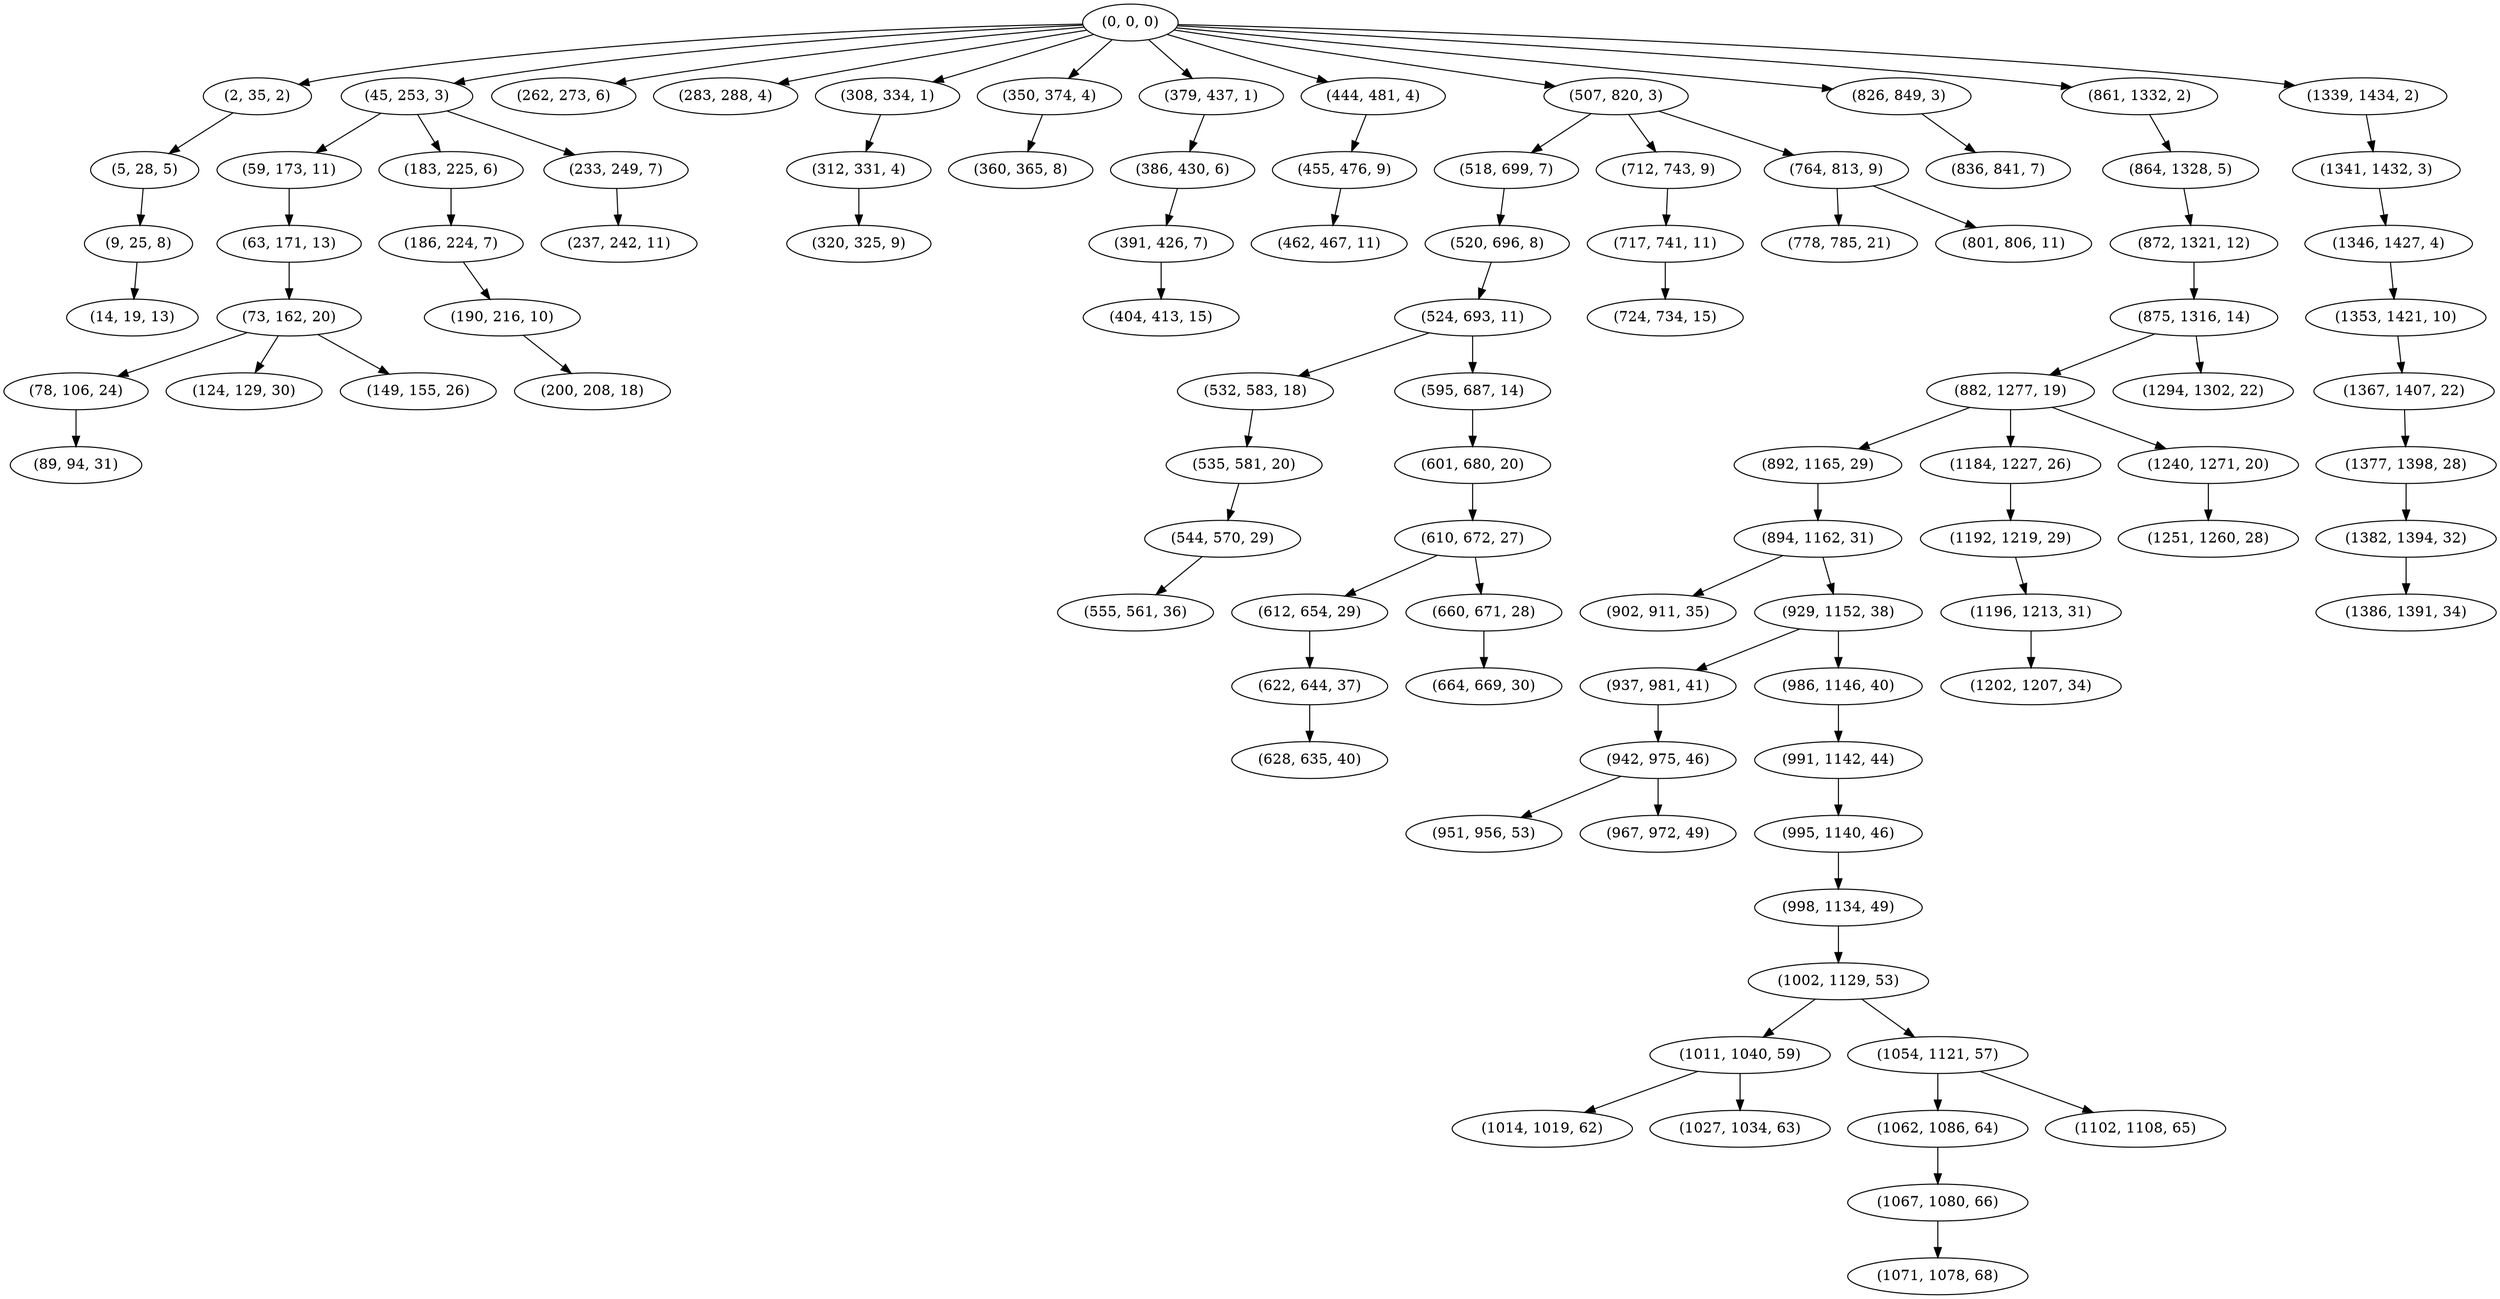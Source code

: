 digraph tree {
    "(0, 0, 0)";
    "(2, 35, 2)";
    "(5, 28, 5)";
    "(9, 25, 8)";
    "(14, 19, 13)";
    "(45, 253, 3)";
    "(59, 173, 11)";
    "(63, 171, 13)";
    "(73, 162, 20)";
    "(78, 106, 24)";
    "(89, 94, 31)";
    "(124, 129, 30)";
    "(149, 155, 26)";
    "(183, 225, 6)";
    "(186, 224, 7)";
    "(190, 216, 10)";
    "(200, 208, 18)";
    "(233, 249, 7)";
    "(237, 242, 11)";
    "(262, 273, 6)";
    "(283, 288, 4)";
    "(308, 334, 1)";
    "(312, 331, 4)";
    "(320, 325, 9)";
    "(350, 374, 4)";
    "(360, 365, 8)";
    "(379, 437, 1)";
    "(386, 430, 6)";
    "(391, 426, 7)";
    "(404, 413, 15)";
    "(444, 481, 4)";
    "(455, 476, 9)";
    "(462, 467, 11)";
    "(507, 820, 3)";
    "(518, 699, 7)";
    "(520, 696, 8)";
    "(524, 693, 11)";
    "(532, 583, 18)";
    "(535, 581, 20)";
    "(544, 570, 29)";
    "(555, 561, 36)";
    "(595, 687, 14)";
    "(601, 680, 20)";
    "(610, 672, 27)";
    "(612, 654, 29)";
    "(622, 644, 37)";
    "(628, 635, 40)";
    "(660, 671, 28)";
    "(664, 669, 30)";
    "(712, 743, 9)";
    "(717, 741, 11)";
    "(724, 734, 15)";
    "(764, 813, 9)";
    "(778, 785, 21)";
    "(801, 806, 11)";
    "(826, 849, 3)";
    "(836, 841, 7)";
    "(861, 1332, 2)";
    "(864, 1328, 5)";
    "(872, 1321, 12)";
    "(875, 1316, 14)";
    "(882, 1277, 19)";
    "(892, 1165, 29)";
    "(894, 1162, 31)";
    "(902, 911, 35)";
    "(929, 1152, 38)";
    "(937, 981, 41)";
    "(942, 975, 46)";
    "(951, 956, 53)";
    "(967, 972, 49)";
    "(986, 1146, 40)";
    "(991, 1142, 44)";
    "(995, 1140, 46)";
    "(998, 1134, 49)";
    "(1002, 1129, 53)";
    "(1011, 1040, 59)";
    "(1014, 1019, 62)";
    "(1027, 1034, 63)";
    "(1054, 1121, 57)";
    "(1062, 1086, 64)";
    "(1067, 1080, 66)";
    "(1071, 1078, 68)";
    "(1102, 1108, 65)";
    "(1184, 1227, 26)";
    "(1192, 1219, 29)";
    "(1196, 1213, 31)";
    "(1202, 1207, 34)";
    "(1240, 1271, 20)";
    "(1251, 1260, 28)";
    "(1294, 1302, 22)";
    "(1339, 1434, 2)";
    "(1341, 1432, 3)";
    "(1346, 1427, 4)";
    "(1353, 1421, 10)";
    "(1367, 1407, 22)";
    "(1377, 1398, 28)";
    "(1382, 1394, 32)";
    "(1386, 1391, 34)";
    "(0, 0, 0)" -> "(2, 35, 2)";
    "(0, 0, 0)" -> "(45, 253, 3)";
    "(0, 0, 0)" -> "(262, 273, 6)";
    "(0, 0, 0)" -> "(283, 288, 4)";
    "(0, 0, 0)" -> "(308, 334, 1)";
    "(0, 0, 0)" -> "(350, 374, 4)";
    "(0, 0, 0)" -> "(379, 437, 1)";
    "(0, 0, 0)" -> "(444, 481, 4)";
    "(0, 0, 0)" -> "(507, 820, 3)";
    "(0, 0, 0)" -> "(826, 849, 3)";
    "(0, 0, 0)" -> "(861, 1332, 2)";
    "(0, 0, 0)" -> "(1339, 1434, 2)";
    "(2, 35, 2)" -> "(5, 28, 5)";
    "(5, 28, 5)" -> "(9, 25, 8)";
    "(9, 25, 8)" -> "(14, 19, 13)";
    "(45, 253, 3)" -> "(59, 173, 11)";
    "(45, 253, 3)" -> "(183, 225, 6)";
    "(45, 253, 3)" -> "(233, 249, 7)";
    "(59, 173, 11)" -> "(63, 171, 13)";
    "(63, 171, 13)" -> "(73, 162, 20)";
    "(73, 162, 20)" -> "(78, 106, 24)";
    "(73, 162, 20)" -> "(124, 129, 30)";
    "(73, 162, 20)" -> "(149, 155, 26)";
    "(78, 106, 24)" -> "(89, 94, 31)";
    "(183, 225, 6)" -> "(186, 224, 7)";
    "(186, 224, 7)" -> "(190, 216, 10)";
    "(190, 216, 10)" -> "(200, 208, 18)";
    "(233, 249, 7)" -> "(237, 242, 11)";
    "(308, 334, 1)" -> "(312, 331, 4)";
    "(312, 331, 4)" -> "(320, 325, 9)";
    "(350, 374, 4)" -> "(360, 365, 8)";
    "(379, 437, 1)" -> "(386, 430, 6)";
    "(386, 430, 6)" -> "(391, 426, 7)";
    "(391, 426, 7)" -> "(404, 413, 15)";
    "(444, 481, 4)" -> "(455, 476, 9)";
    "(455, 476, 9)" -> "(462, 467, 11)";
    "(507, 820, 3)" -> "(518, 699, 7)";
    "(507, 820, 3)" -> "(712, 743, 9)";
    "(507, 820, 3)" -> "(764, 813, 9)";
    "(518, 699, 7)" -> "(520, 696, 8)";
    "(520, 696, 8)" -> "(524, 693, 11)";
    "(524, 693, 11)" -> "(532, 583, 18)";
    "(524, 693, 11)" -> "(595, 687, 14)";
    "(532, 583, 18)" -> "(535, 581, 20)";
    "(535, 581, 20)" -> "(544, 570, 29)";
    "(544, 570, 29)" -> "(555, 561, 36)";
    "(595, 687, 14)" -> "(601, 680, 20)";
    "(601, 680, 20)" -> "(610, 672, 27)";
    "(610, 672, 27)" -> "(612, 654, 29)";
    "(610, 672, 27)" -> "(660, 671, 28)";
    "(612, 654, 29)" -> "(622, 644, 37)";
    "(622, 644, 37)" -> "(628, 635, 40)";
    "(660, 671, 28)" -> "(664, 669, 30)";
    "(712, 743, 9)" -> "(717, 741, 11)";
    "(717, 741, 11)" -> "(724, 734, 15)";
    "(764, 813, 9)" -> "(778, 785, 21)";
    "(764, 813, 9)" -> "(801, 806, 11)";
    "(826, 849, 3)" -> "(836, 841, 7)";
    "(861, 1332, 2)" -> "(864, 1328, 5)";
    "(864, 1328, 5)" -> "(872, 1321, 12)";
    "(872, 1321, 12)" -> "(875, 1316, 14)";
    "(875, 1316, 14)" -> "(882, 1277, 19)";
    "(875, 1316, 14)" -> "(1294, 1302, 22)";
    "(882, 1277, 19)" -> "(892, 1165, 29)";
    "(882, 1277, 19)" -> "(1184, 1227, 26)";
    "(882, 1277, 19)" -> "(1240, 1271, 20)";
    "(892, 1165, 29)" -> "(894, 1162, 31)";
    "(894, 1162, 31)" -> "(902, 911, 35)";
    "(894, 1162, 31)" -> "(929, 1152, 38)";
    "(929, 1152, 38)" -> "(937, 981, 41)";
    "(929, 1152, 38)" -> "(986, 1146, 40)";
    "(937, 981, 41)" -> "(942, 975, 46)";
    "(942, 975, 46)" -> "(951, 956, 53)";
    "(942, 975, 46)" -> "(967, 972, 49)";
    "(986, 1146, 40)" -> "(991, 1142, 44)";
    "(991, 1142, 44)" -> "(995, 1140, 46)";
    "(995, 1140, 46)" -> "(998, 1134, 49)";
    "(998, 1134, 49)" -> "(1002, 1129, 53)";
    "(1002, 1129, 53)" -> "(1011, 1040, 59)";
    "(1002, 1129, 53)" -> "(1054, 1121, 57)";
    "(1011, 1040, 59)" -> "(1014, 1019, 62)";
    "(1011, 1040, 59)" -> "(1027, 1034, 63)";
    "(1054, 1121, 57)" -> "(1062, 1086, 64)";
    "(1054, 1121, 57)" -> "(1102, 1108, 65)";
    "(1062, 1086, 64)" -> "(1067, 1080, 66)";
    "(1067, 1080, 66)" -> "(1071, 1078, 68)";
    "(1184, 1227, 26)" -> "(1192, 1219, 29)";
    "(1192, 1219, 29)" -> "(1196, 1213, 31)";
    "(1196, 1213, 31)" -> "(1202, 1207, 34)";
    "(1240, 1271, 20)" -> "(1251, 1260, 28)";
    "(1339, 1434, 2)" -> "(1341, 1432, 3)";
    "(1341, 1432, 3)" -> "(1346, 1427, 4)";
    "(1346, 1427, 4)" -> "(1353, 1421, 10)";
    "(1353, 1421, 10)" -> "(1367, 1407, 22)";
    "(1367, 1407, 22)" -> "(1377, 1398, 28)";
    "(1377, 1398, 28)" -> "(1382, 1394, 32)";
    "(1382, 1394, 32)" -> "(1386, 1391, 34)";
}
